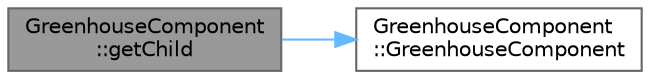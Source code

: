 digraph "GreenhouseComponent::getChild"
{
 // INTERACTIVE_SVG=YES
 // LATEX_PDF_SIZE
  bgcolor="transparent";
  edge [fontname=Helvetica,fontsize=10,labelfontname=Helvetica,labelfontsize=10];
  node [fontname=Helvetica,fontsize=10,shape=box,height=0.2,width=0.4];
  rankdir="LR";
  Node1 [id="Node000001",label="GreenhouseComponent\l::getChild",height=0.2,width=0.4,color="gray40", fillcolor="grey60", style="filled", fontcolor="black",tooltip="Retrieves a child component at the specified index."];
  Node1 -> Node2 [id="edge1_Node000001_Node000002",color="steelblue1",style="solid",tooltip=" "];
  Node2 [id="Node000002",label="GreenhouseComponent\l::GreenhouseComponent",height=0.2,width=0.4,color="grey40", fillcolor="white", style="filled",URL="$class_greenhouse_component.html#ab317ba1d75cf2456bf15384c89347a70",tooltip="Constructs a GreenhouseComponent with an optional name."];
}
